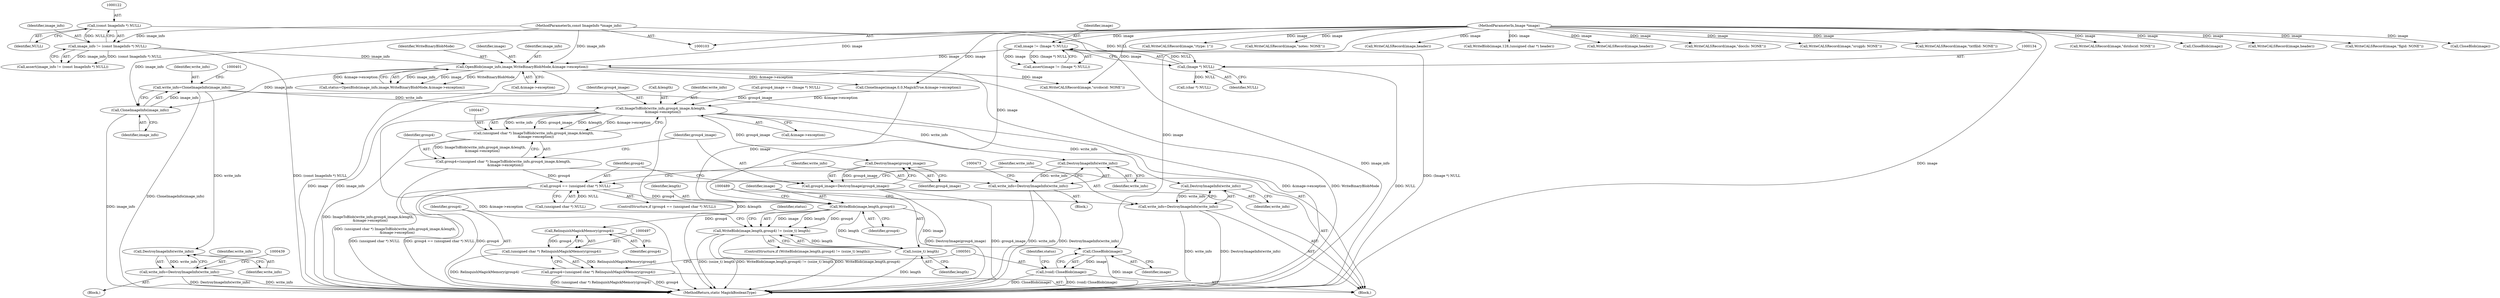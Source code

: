 digraph "0_ImageMagick_3d5ac8c20846871f1eb3068b65f93da7cd33bfd0@API" {
"1000396" [label="(Call,write_info=CloneImageInfo(image_info))"];
"1000398" [label="(Call,CloneImageInfo(image_info))"];
"1000159" [label="(Call,OpenBlob(image_info,image,WriteBinaryBlobMode,&image->exception))"];
"1000119" [label="(Call,image_info != (const ImageInfo *) NULL)"];
"1000104" [label="(MethodParameterIn,const ImageInfo *image_info)"];
"1000121" [label="(Call,(const ImageInfo *) NULL)"];
"1000131" [label="(Call,image != (Image *) NULL)"];
"1000105" [label="(MethodParameterIn,Image *image)"];
"1000133" [label="(Call,(Image *) NULL)"];
"1000436" [label="(Call,DestroyImageInfo(write_info))"];
"1000434" [label="(Call,write_info=DestroyImageInfo(write_info))"];
"1000448" [label="(Call,ImageToBlob(write_info,group4_image,&length,\n    &image->exception))"];
"1000446" [label="(Call,(unsigned char *) ImageToBlob(write_info,group4_image,&length,\n    &image->exception))"];
"1000444" [label="(Call,group4=(unsigned char *) ImageToBlob(write_info,group4_image,&length,\n    &image->exception))"];
"1000462" [label="(Call,group4 == (unsigned char *) NULL)"];
"1000484" [label="(Call,WriteBlob(image,length,group4))"];
"1000483" [label="(Call,WriteBlob(image,length,group4) != (ssize_t) length)"];
"1000488" [label="(Call,(ssize_t) length)"];
"1000498" [label="(Call,RelinquishMagickMemory(group4))"];
"1000496" [label="(Call,(unsigned char *) RelinquishMagickMemory(group4))"];
"1000494" [label="(Call,group4=(unsigned char *) RelinquishMagickMemory(group4))"];
"1000502" [label="(Call,CloseBlob(image))"];
"1000500" [label="(Call,(void) CloseBlob(image))"];
"1000459" [label="(Call,DestroyImage(group4_image))"];
"1000457" [label="(Call,group4_image=DestroyImage(group4_image))"];
"1000470" [label="(Call,DestroyImageInfo(write_info))"];
"1000468" [label="(Call,write_info=DestroyImageInfo(write_info))"];
"1000480" [label="(Call,DestroyImageInfo(write_info))"];
"1000478" [label="(Call,write_info=DestroyImageInfo(write_info))"];
"1000123" [label="(Identifier,NULL)"];
"1000183" [label="(Call,WriteCALSRecord(image,\"dstdocid: NONE\"))"];
"1000433" [label="(Block,)"];
"1000445" [label="(Identifier,group4)"];
"1000159" [label="(Call,OpenBlob(image_info,image,WriteBinaryBlobMode,&image->exception))"];
"1000467" [label="(Block,)"];
"1000440" [label="(Call,CloseBlob(image))"];
"1000505" [label="(Identifier,status)"];
"1000485" [label="(Identifier,image)"];
"1000496" [label="(Call,(unsigned char *) RelinquishMagickMemory(group4))"];
"1000130" [label="(Call,assert(image != (Image *) NULL))"];
"1000162" [label="(Identifier,WriteBinaryBlobMode)"];
"1000484" [label="(Call,WriteBlob(image,length,group4))"];
"1000457" [label="(Call,group4_image=DestroyImage(group4_image))"];
"1000399" [label="(Identifier,image_info)"];
"1000487" [label="(Identifier,group4)"];
"1000319" [label="(Call,WriteCALSRecord(image,header))"];
"1000330" [label="(Call,(char *) NULL)"];
"1000157" [label="(Call,status=OpenBlob(image_info,image,WriteBinaryBlobMode,&image->exception))"];
"1000461" [label="(ControlStructure,if (group4 == (unsigned char *) NULL))"];
"1000460" [label="(Identifier,group4_image)"];
"1000193" [label="(Call,WriteCALSRecord(image,\"figid: NONE\"))"];
"1000131" [label="(Call,image != (Image *) NULL)"];
"1000506" [label="(MethodReturn,static MagickBooleanType)"];
"1000175" [label="(Call,WriteCALSRecord(image,\"srcdocid: NONE\"))"];
"1000120" [label="(Identifier,image_info)"];
"1000502" [label="(Call,CloseBlob(image))"];
"1000106" [label="(Block,)"];
"1000163" [label="(Call,&image->exception)"];
"1000463" [label="(Identifier,group4)"];
"1000462" [label="(Call,group4 == (unsigned char *) NULL)"];
"1000474" [label="(Call,CloseBlob(image))"];
"1000468" [label="(Call,write_info=DestroyImageInfo(write_info))"];
"1000500" [label="(Call,(void) CloseBlob(image))"];
"1000495" [label="(Identifier,group4)"];
"1000398" [label="(Call,CloneImageInfo(image_info))"];
"1000119" [label="(Call,image_info != (const ImageInfo *) NULL)"];
"1000499" [label="(Identifier,group4)"];
"1000396" [label="(Call,write_info=CloneImageInfo(image_info))"];
"1000437" [label="(Identifier,write_info)"];
"1000458" [label="(Identifier,group4_image)"];
"1000208" [label="(Call,WriteCALSRecord(image,\"rtype: 1\"))"];
"1000450" [label="(Identifier,group4_image)"];
"1000370" [label="(Call,WriteCALSRecord(image,\"notes: NONE\"))"];
"1000488" [label="(Call,(ssize_t) length)"];
"1000451" [label="(Call,&length)"];
"1000478" [label="(Call,write_info=DestroyImageInfo(write_info))"];
"1000118" [label="(Call,assert(image_info != (const ImageInfo *) NULL))"];
"1000453" [label="(Call,&image->exception)"];
"1000132" [label="(Identifier,image)"];
"1000434" [label="(Call,write_info=DestroyImageInfo(write_info))"];
"1000446" [label="(Call,(unsigned char *) ImageToBlob(write_info,group4_image,&length,\n    &image->exception))"];
"1000135" [label="(Identifier,NULL)"];
"1000444" [label="(Call,group4=(unsigned char *) ImageToBlob(write_info,group4_image,&length,\n    &image->exception))"];
"1000418" [label="(Call,CloneImage(image,0,0,MagickTrue,&image->exception))"];
"1000481" [label="(Identifier,write_info)"];
"1000105" [label="(MethodParameterIn,Image *image)"];
"1000365" [label="(Call,WriteCALSRecord(image,header))"];
"1000390" [label="(Call,WriteBlob(image,128,(unsigned char *) header))"];
"1000479" [label="(Identifier,write_info)"];
"1000133" [label="(Call,(Image *) NULL)"];
"1000483" [label="(Call,WriteBlob(image,length,group4) != (ssize_t) length)"];
"1000449" [label="(Identifier,write_info)"];
"1000503" [label="(Identifier,image)"];
"1000471" [label="(Identifier,write_info)"];
"1000297" [label="(Call,WriteCALSRecord(image,header))"];
"1000161" [label="(Identifier,image)"];
"1000104" [label="(MethodParameterIn,const ImageInfo *image_info)"];
"1000203" [label="(Call,WriteCALSRecord(image,\"doccls: NONE\"))"];
"1000492" [label="(Identifier,status)"];
"1000470" [label="(Call,DestroyImageInfo(write_info))"];
"1000482" [label="(ControlStructure,if (WriteBlob(image,length,group4) != (ssize_t) length))"];
"1000198" [label="(Call,WriteCALSRecord(image,\"srcgph: NONE\"))"];
"1000464" [label="(Call,(unsigned char *) NULL)"];
"1000121" [label="(Call,(const ImageInfo *) NULL)"];
"1000480" [label="(Call,DestroyImageInfo(write_info))"];
"1000160" [label="(Identifier,image_info)"];
"1000397" [label="(Identifier,write_info)"];
"1000188" [label="(Call,WriteCALSRecord(image,\"txtfilid: NONE\"))"];
"1000436" [label="(Call,DestroyImageInfo(write_info))"];
"1000490" [label="(Identifier,length)"];
"1000498" [label="(Call,RelinquishMagickMemory(group4))"];
"1000435" [label="(Identifier,write_info)"];
"1000428" [label="(Call,group4_image == (Image *) NULL)"];
"1000459" [label="(Call,DestroyImage(group4_image))"];
"1000469" [label="(Identifier,write_info)"];
"1000486" [label="(Identifier,length)"];
"1000494" [label="(Call,group4=(unsigned char *) RelinquishMagickMemory(group4))"];
"1000448" [label="(Call,ImageToBlob(write_info,group4_image,&length,\n    &image->exception))"];
"1000396" -> "1000106"  [label="AST: "];
"1000396" -> "1000398"  [label="CFG: "];
"1000397" -> "1000396"  [label="AST: "];
"1000398" -> "1000396"  [label="AST: "];
"1000401" -> "1000396"  [label="CFG: "];
"1000396" -> "1000506"  [label="DDG: CloneImageInfo(image_info)"];
"1000398" -> "1000396"  [label="DDG: image_info"];
"1000396" -> "1000436"  [label="DDG: write_info"];
"1000396" -> "1000448"  [label="DDG: write_info"];
"1000398" -> "1000399"  [label="CFG: "];
"1000399" -> "1000398"  [label="AST: "];
"1000398" -> "1000506"  [label="DDG: image_info"];
"1000159" -> "1000398"  [label="DDG: image_info"];
"1000104" -> "1000398"  [label="DDG: image_info"];
"1000159" -> "1000157"  [label="AST: "];
"1000159" -> "1000163"  [label="CFG: "];
"1000160" -> "1000159"  [label="AST: "];
"1000161" -> "1000159"  [label="AST: "];
"1000162" -> "1000159"  [label="AST: "];
"1000163" -> "1000159"  [label="AST: "];
"1000157" -> "1000159"  [label="CFG: "];
"1000159" -> "1000506"  [label="DDG: image_info"];
"1000159" -> "1000506"  [label="DDG: &image->exception"];
"1000159" -> "1000506"  [label="DDG: WriteBinaryBlobMode"];
"1000159" -> "1000506"  [label="DDG: image"];
"1000159" -> "1000157"  [label="DDG: image_info"];
"1000159" -> "1000157"  [label="DDG: image"];
"1000159" -> "1000157"  [label="DDG: WriteBinaryBlobMode"];
"1000159" -> "1000157"  [label="DDG: &image->exception"];
"1000119" -> "1000159"  [label="DDG: image_info"];
"1000104" -> "1000159"  [label="DDG: image_info"];
"1000131" -> "1000159"  [label="DDG: image"];
"1000105" -> "1000159"  [label="DDG: image"];
"1000159" -> "1000175"  [label="DDG: image"];
"1000159" -> "1000418"  [label="DDG: &image->exception"];
"1000119" -> "1000118"  [label="AST: "];
"1000119" -> "1000121"  [label="CFG: "];
"1000120" -> "1000119"  [label="AST: "];
"1000121" -> "1000119"  [label="AST: "];
"1000118" -> "1000119"  [label="CFG: "];
"1000119" -> "1000506"  [label="DDG: (const ImageInfo *) NULL"];
"1000119" -> "1000118"  [label="DDG: image_info"];
"1000119" -> "1000118"  [label="DDG: (const ImageInfo *) NULL"];
"1000104" -> "1000119"  [label="DDG: image_info"];
"1000121" -> "1000119"  [label="DDG: NULL"];
"1000104" -> "1000103"  [label="AST: "];
"1000104" -> "1000506"  [label="DDG: image_info"];
"1000121" -> "1000123"  [label="CFG: "];
"1000122" -> "1000121"  [label="AST: "];
"1000123" -> "1000121"  [label="AST: "];
"1000121" -> "1000133"  [label="DDG: NULL"];
"1000131" -> "1000130"  [label="AST: "];
"1000131" -> "1000133"  [label="CFG: "];
"1000132" -> "1000131"  [label="AST: "];
"1000133" -> "1000131"  [label="AST: "];
"1000130" -> "1000131"  [label="CFG: "];
"1000131" -> "1000506"  [label="DDG: (Image *) NULL"];
"1000131" -> "1000130"  [label="DDG: image"];
"1000131" -> "1000130"  [label="DDG: (Image *) NULL"];
"1000105" -> "1000131"  [label="DDG: image"];
"1000133" -> "1000131"  [label="DDG: NULL"];
"1000105" -> "1000103"  [label="AST: "];
"1000105" -> "1000506"  [label="DDG: image"];
"1000105" -> "1000175"  [label="DDG: image"];
"1000105" -> "1000183"  [label="DDG: image"];
"1000105" -> "1000188"  [label="DDG: image"];
"1000105" -> "1000193"  [label="DDG: image"];
"1000105" -> "1000198"  [label="DDG: image"];
"1000105" -> "1000203"  [label="DDG: image"];
"1000105" -> "1000208"  [label="DDG: image"];
"1000105" -> "1000297"  [label="DDG: image"];
"1000105" -> "1000319"  [label="DDG: image"];
"1000105" -> "1000365"  [label="DDG: image"];
"1000105" -> "1000370"  [label="DDG: image"];
"1000105" -> "1000390"  [label="DDG: image"];
"1000105" -> "1000418"  [label="DDG: image"];
"1000105" -> "1000440"  [label="DDG: image"];
"1000105" -> "1000474"  [label="DDG: image"];
"1000105" -> "1000484"  [label="DDG: image"];
"1000105" -> "1000502"  [label="DDG: image"];
"1000133" -> "1000135"  [label="CFG: "];
"1000134" -> "1000133"  [label="AST: "];
"1000135" -> "1000133"  [label="AST: "];
"1000133" -> "1000506"  [label="DDG: NULL"];
"1000133" -> "1000330"  [label="DDG: NULL"];
"1000436" -> "1000434"  [label="AST: "];
"1000436" -> "1000437"  [label="CFG: "];
"1000437" -> "1000436"  [label="AST: "];
"1000434" -> "1000436"  [label="CFG: "];
"1000436" -> "1000434"  [label="DDG: write_info"];
"1000434" -> "1000433"  [label="AST: "];
"1000435" -> "1000434"  [label="AST: "];
"1000439" -> "1000434"  [label="CFG: "];
"1000434" -> "1000506"  [label="DDG: DestroyImageInfo(write_info)"];
"1000434" -> "1000506"  [label="DDG: write_info"];
"1000448" -> "1000446"  [label="AST: "];
"1000448" -> "1000453"  [label="CFG: "];
"1000449" -> "1000448"  [label="AST: "];
"1000450" -> "1000448"  [label="AST: "];
"1000451" -> "1000448"  [label="AST: "];
"1000453" -> "1000448"  [label="AST: "];
"1000446" -> "1000448"  [label="CFG: "];
"1000448" -> "1000506"  [label="DDG: &image->exception"];
"1000448" -> "1000506"  [label="DDG: &length"];
"1000448" -> "1000446"  [label="DDG: write_info"];
"1000448" -> "1000446"  [label="DDG: group4_image"];
"1000448" -> "1000446"  [label="DDG: &length"];
"1000448" -> "1000446"  [label="DDG: &image->exception"];
"1000428" -> "1000448"  [label="DDG: group4_image"];
"1000418" -> "1000448"  [label="DDG: &image->exception"];
"1000448" -> "1000459"  [label="DDG: group4_image"];
"1000448" -> "1000470"  [label="DDG: write_info"];
"1000448" -> "1000480"  [label="DDG: write_info"];
"1000446" -> "1000444"  [label="AST: "];
"1000447" -> "1000446"  [label="AST: "];
"1000444" -> "1000446"  [label="CFG: "];
"1000446" -> "1000506"  [label="DDG: ImageToBlob(write_info,group4_image,&length,\n    &image->exception)"];
"1000446" -> "1000444"  [label="DDG: ImageToBlob(write_info,group4_image,&length,\n    &image->exception)"];
"1000444" -> "1000106"  [label="AST: "];
"1000445" -> "1000444"  [label="AST: "];
"1000458" -> "1000444"  [label="CFG: "];
"1000444" -> "1000506"  [label="DDG: (unsigned char *) ImageToBlob(write_info,group4_image,&length,\n    &image->exception)"];
"1000444" -> "1000462"  [label="DDG: group4"];
"1000462" -> "1000461"  [label="AST: "];
"1000462" -> "1000464"  [label="CFG: "];
"1000463" -> "1000462"  [label="AST: "];
"1000464" -> "1000462"  [label="AST: "];
"1000469" -> "1000462"  [label="CFG: "];
"1000479" -> "1000462"  [label="CFG: "];
"1000462" -> "1000506"  [label="DDG: group4"];
"1000462" -> "1000506"  [label="DDG: (unsigned char *) NULL"];
"1000462" -> "1000506"  [label="DDG: group4 == (unsigned char *) NULL"];
"1000464" -> "1000462"  [label="DDG: NULL"];
"1000462" -> "1000484"  [label="DDG: group4"];
"1000484" -> "1000483"  [label="AST: "];
"1000484" -> "1000487"  [label="CFG: "];
"1000485" -> "1000484"  [label="AST: "];
"1000486" -> "1000484"  [label="AST: "];
"1000487" -> "1000484"  [label="AST: "];
"1000489" -> "1000484"  [label="CFG: "];
"1000484" -> "1000483"  [label="DDG: image"];
"1000484" -> "1000483"  [label="DDG: length"];
"1000484" -> "1000483"  [label="DDG: group4"];
"1000418" -> "1000484"  [label="DDG: image"];
"1000484" -> "1000488"  [label="DDG: length"];
"1000484" -> "1000498"  [label="DDG: group4"];
"1000484" -> "1000502"  [label="DDG: image"];
"1000483" -> "1000482"  [label="AST: "];
"1000483" -> "1000488"  [label="CFG: "];
"1000488" -> "1000483"  [label="AST: "];
"1000492" -> "1000483"  [label="CFG: "];
"1000495" -> "1000483"  [label="CFG: "];
"1000483" -> "1000506"  [label="DDG: (ssize_t) length"];
"1000483" -> "1000506"  [label="DDG: WriteBlob(image,length,group4) != (ssize_t) length"];
"1000483" -> "1000506"  [label="DDG: WriteBlob(image,length,group4)"];
"1000488" -> "1000483"  [label="DDG: length"];
"1000488" -> "1000490"  [label="CFG: "];
"1000489" -> "1000488"  [label="AST: "];
"1000490" -> "1000488"  [label="AST: "];
"1000488" -> "1000506"  [label="DDG: length"];
"1000498" -> "1000496"  [label="AST: "];
"1000498" -> "1000499"  [label="CFG: "];
"1000499" -> "1000498"  [label="AST: "];
"1000496" -> "1000498"  [label="CFG: "];
"1000498" -> "1000496"  [label="DDG: group4"];
"1000496" -> "1000494"  [label="AST: "];
"1000497" -> "1000496"  [label="AST: "];
"1000494" -> "1000496"  [label="CFG: "];
"1000496" -> "1000506"  [label="DDG: RelinquishMagickMemory(group4)"];
"1000496" -> "1000494"  [label="DDG: RelinquishMagickMemory(group4)"];
"1000494" -> "1000106"  [label="AST: "];
"1000495" -> "1000494"  [label="AST: "];
"1000501" -> "1000494"  [label="CFG: "];
"1000494" -> "1000506"  [label="DDG: (unsigned char *) RelinquishMagickMemory(group4)"];
"1000494" -> "1000506"  [label="DDG: group4"];
"1000502" -> "1000500"  [label="AST: "];
"1000502" -> "1000503"  [label="CFG: "];
"1000503" -> "1000502"  [label="AST: "];
"1000500" -> "1000502"  [label="CFG: "];
"1000502" -> "1000506"  [label="DDG: image"];
"1000502" -> "1000500"  [label="DDG: image"];
"1000500" -> "1000106"  [label="AST: "];
"1000501" -> "1000500"  [label="AST: "];
"1000505" -> "1000500"  [label="CFG: "];
"1000500" -> "1000506"  [label="DDG: CloseBlob(image)"];
"1000500" -> "1000506"  [label="DDG: (void) CloseBlob(image)"];
"1000459" -> "1000457"  [label="AST: "];
"1000459" -> "1000460"  [label="CFG: "];
"1000460" -> "1000459"  [label="AST: "];
"1000457" -> "1000459"  [label="CFG: "];
"1000459" -> "1000457"  [label="DDG: group4_image"];
"1000457" -> "1000106"  [label="AST: "];
"1000458" -> "1000457"  [label="AST: "];
"1000463" -> "1000457"  [label="CFG: "];
"1000457" -> "1000506"  [label="DDG: DestroyImage(group4_image)"];
"1000457" -> "1000506"  [label="DDG: group4_image"];
"1000470" -> "1000468"  [label="AST: "];
"1000470" -> "1000471"  [label="CFG: "];
"1000471" -> "1000470"  [label="AST: "];
"1000468" -> "1000470"  [label="CFG: "];
"1000470" -> "1000468"  [label="DDG: write_info"];
"1000468" -> "1000467"  [label="AST: "];
"1000469" -> "1000468"  [label="AST: "];
"1000473" -> "1000468"  [label="CFG: "];
"1000468" -> "1000506"  [label="DDG: write_info"];
"1000468" -> "1000506"  [label="DDG: DestroyImageInfo(write_info)"];
"1000480" -> "1000478"  [label="AST: "];
"1000480" -> "1000481"  [label="CFG: "];
"1000481" -> "1000480"  [label="AST: "];
"1000478" -> "1000480"  [label="CFG: "];
"1000480" -> "1000478"  [label="DDG: write_info"];
"1000478" -> "1000106"  [label="AST: "];
"1000479" -> "1000478"  [label="AST: "];
"1000485" -> "1000478"  [label="CFG: "];
"1000478" -> "1000506"  [label="DDG: write_info"];
"1000478" -> "1000506"  [label="DDG: DestroyImageInfo(write_info)"];
}
